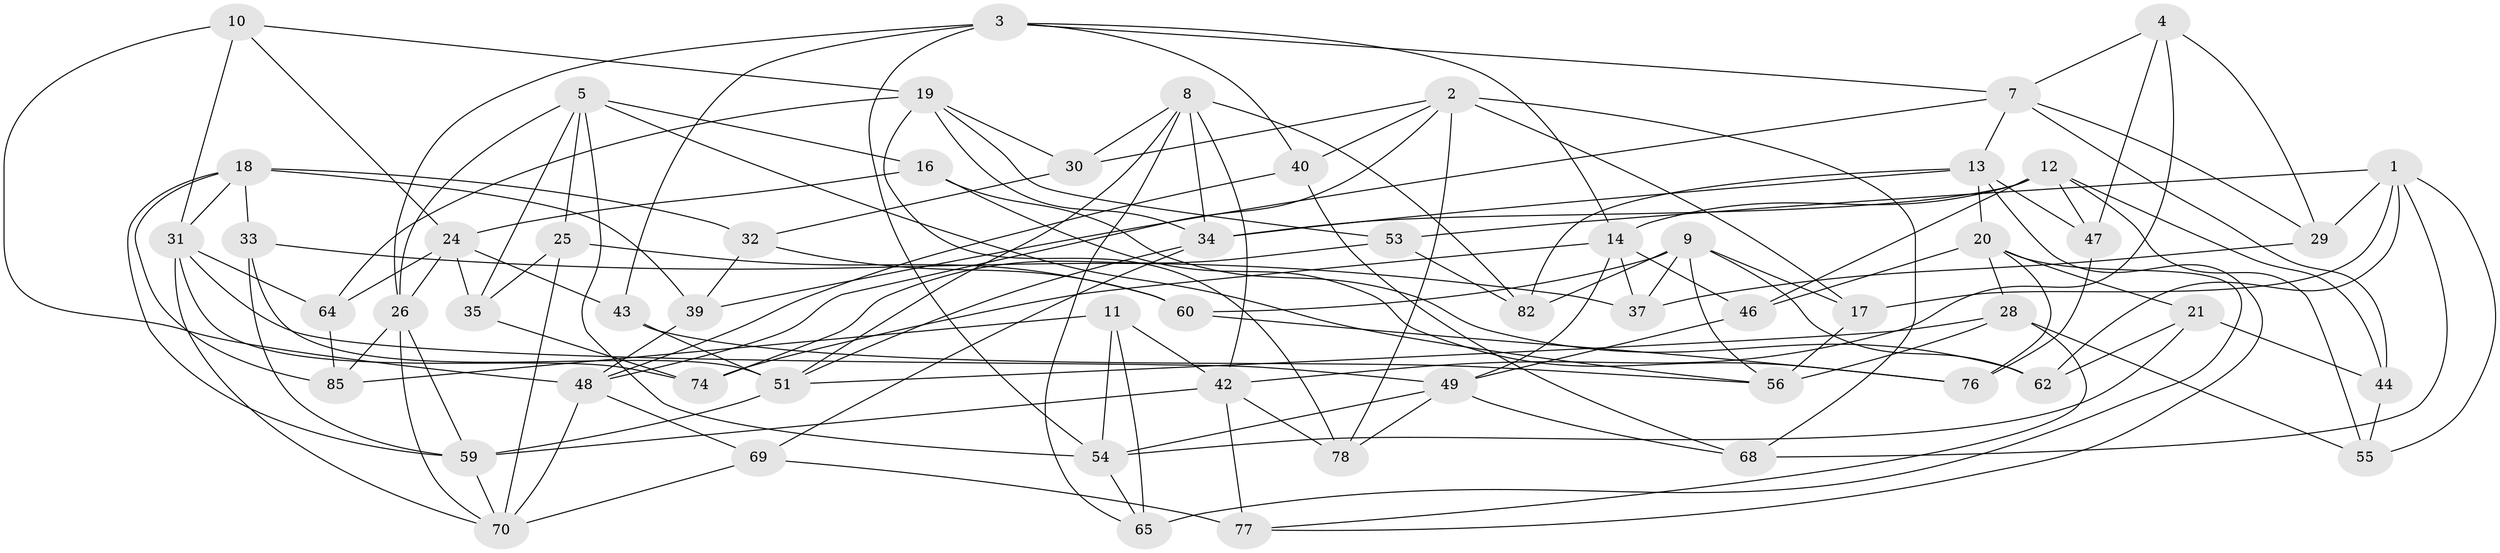 // Generated by graph-tools (version 1.1) at 2025/52/02/27/25 19:52:33]
// undirected, 59 vertices, 143 edges
graph export_dot {
graph [start="1"]
  node [color=gray90,style=filled];
  1 [super="+80"];
  2 [super="+6"];
  3 [super="+61"];
  4;
  5 [super="+15"];
  7 [super="+41"];
  8 [super="+50"];
  9 [super="+52"];
  10;
  11;
  12 [super="+23"];
  13 [super="+36"];
  14 [super="+27"];
  16;
  17;
  18 [super="+71"];
  19 [super="+38"];
  20 [super="+22"];
  21;
  24 [super="+67"];
  25;
  26 [super="+66"];
  28 [super="+83"];
  29;
  30;
  31 [super="+45"];
  32;
  33;
  34 [super="+75"];
  35;
  37;
  39;
  40;
  42 [super="+84"];
  43;
  44;
  46;
  47;
  48 [super="+63"];
  49 [super="+81"];
  51 [super="+57"];
  53;
  54 [super="+58"];
  55;
  56 [super="+79"];
  59 [super="+73"];
  60;
  62;
  64;
  65;
  68;
  69;
  70 [super="+72"];
  74;
  76;
  77;
  78;
  82;
  85;
  1 -- 55;
  1 -- 68;
  1 -- 53;
  1 -- 29;
  1 -- 62;
  1 -- 17;
  2 -- 40;
  2 -- 78;
  2 -- 30;
  2 -- 48;
  2 -- 17;
  2 -- 68;
  3 -- 54;
  3 -- 43;
  3 -- 40;
  3 -- 26;
  3 -- 14;
  3 -- 7;
  4 -- 29;
  4 -- 47;
  4 -- 7;
  4 -- 42;
  5 -- 35;
  5 -- 16;
  5 -- 25;
  5 -- 26;
  5 -- 56;
  5 -- 54;
  7 -- 39;
  7 -- 13;
  7 -- 44;
  7 -- 29;
  8 -- 65;
  8 -- 82;
  8 -- 51;
  8 -- 34;
  8 -- 42;
  8 -- 30;
  9 -- 60;
  9 -- 62;
  9 -- 37;
  9 -- 56;
  9 -- 82;
  9 -- 17;
  10 -- 24;
  10 -- 19;
  10 -- 48;
  10 -- 31;
  11 -- 85;
  11 -- 42;
  11 -- 65;
  11 -- 54;
  12 -- 44;
  12 -- 46;
  12 -- 34;
  12 -- 55;
  12 -- 14;
  12 -- 47;
  13 -- 77;
  13 -- 47;
  13 -- 34;
  13 -- 82;
  13 -- 20;
  14 -- 37;
  14 -- 49;
  14 -- 46;
  14 -- 74;
  16 -- 76;
  16 -- 24;
  16 -- 62;
  17 -- 56;
  18 -- 85;
  18 -- 31;
  18 -- 32;
  18 -- 33;
  18 -- 59;
  18 -- 39;
  19 -- 78;
  19 -- 53;
  19 -- 64;
  19 -- 30;
  19 -- 34;
  20 -- 46;
  20 -- 28;
  20 -- 65;
  20 -- 21;
  20 -- 76;
  21 -- 62;
  21 -- 54;
  21 -- 44;
  24 -- 64;
  24 -- 35;
  24 -- 26;
  24 -- 43;
  25 -- 70;
  25 -- 60;
  25 -- 35;
  26 -- 85;
  26 -- 59;
  26 -- 70;
  28 -- 77;
  28 -- 56 [weight=2];
  28 -- 51;
  28 -- 55;
  29 -- 37;
  30 -- 32;
  31 -- 70;
  31 -- 49;
  31 -- 64;
  31 -- 74;
  32 -- 60;
  32 -- 39;
  33 -- 59;
  33 -- 37;
  33 -- 51;
  34 -- 69;
  34 -- 51;
  35 -- 74;
  39 -- 48;
  40 -- 68;
  40 -- 48;
  42 -- 78;
  42 -- 77;
  42 -- 59;
  43 -- 56;
  43 -- 51;
  44 -- 55;
  46 -- 49;
  47 -- 76;
  48 -- 69;
  48 -- 70;
  49 -- 78;
  49 -- 68;
  49 -- 54;
  51 -- 59;
  53 -- 82;
  53 -- 74;
  54 -- 65;
  59 -- 70;
  60 -- 76;
  64 -- 85;
  69 -- 77;
  69 -- 70;
}
